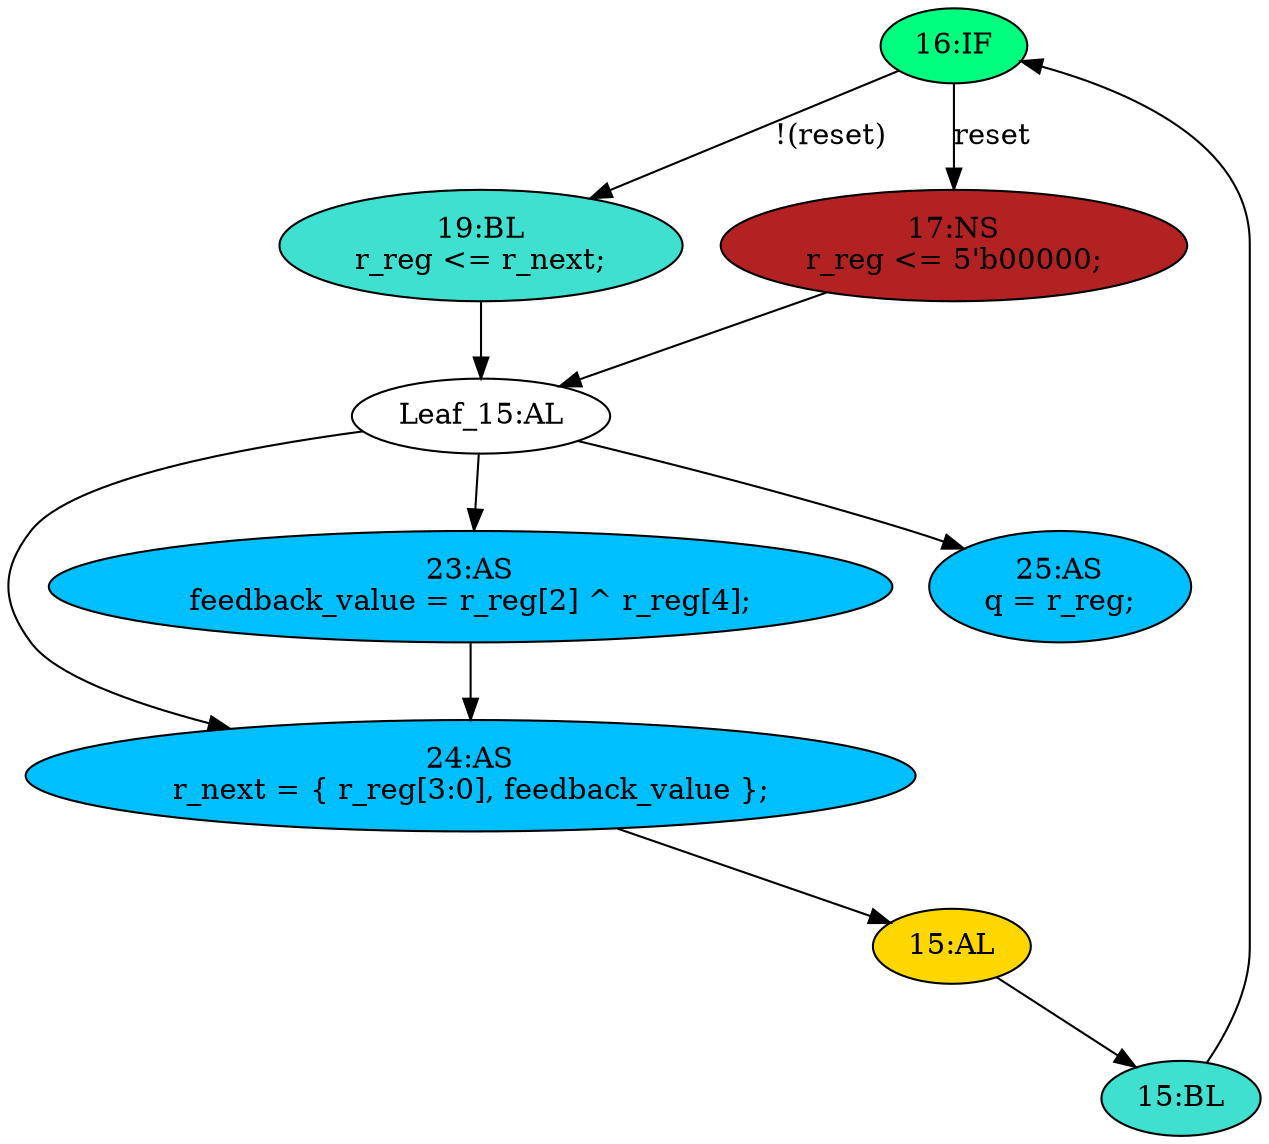 strict digraph "compose( ,  )" {
	node [label="\N"];
	"16:IF"	[ast="<pyverilog.vparser.ast.IfStatement object at 0x7f4d12ea3ed0>",
		fillcolor=springgreen,
		label="16:IF",
		statements="[]",
		style=filled,
		typ=IfStatement];
	"19:BL"	[ast="<pyverilog.vparser.ast.Block object at 0x7f4d12ea3210>",
		fillcolor=turquoise,
		label="19:BL
r_reg <= r_next;",
		statements="[<pyverilog.vparser.ast.NonblockingSubstitution object at 0x7f4d12e4e4d0>]",
		style=filled,
		typ=Block];
	"16:IF" -> "19:BL"	[cond="['reset']",
		label="!(reset)",
		lineno=16];
	"17:NS"	[ast="<pyverilog.vparser.ast.NonblockingSubstitution object at 0x7f4d12ea3890>",
		fillcolor=firebrick,
		label="17:NS
r_reg <= 5'b00000;",
		statements="[<pyverilog.vparser.ast.NonblockingSubstitution object at 0x7f4d12ea3890>]",
		style=filled,
		typ=NonblockingSubstitution];
	"16:IF" -> "17:NS"	[cond="['reset']",
		label=reset,
		lineno=16];
	"15:AL"	[ast="<pyverilog.vparser.ast.Always object at 0x7f4d12ea3d10>",
		clk_sens=True,
		fillcolor=gold,
		label="15:AL",
		sens="['clk', 'reset']",
		statements="[]",
		style=filled,
		typ=Always,
		use_var="['reset', 'r_next']"];
	"15:BL"	[ast="<pyverilog.vparser.ast.Block object at 0x7f4d12ea33d0>",
		fillcolor=turquoise,
		label="15:BL",
		statements="[]",
		style=filled,
		typ=Block];
	"15:AL" -> "15:BL"	[cond="[]",
		lineno=None];
	"Leaf_15:AL"	[def_var="['r_reg']",
		label="Leaf_15:AL"];
	"19:BL" -> "Leaf_15:AL"	[cond="[]",
		lineno=None];
	"15:BL" -> "16:IF"	[cond="[]",
		lineno=None];
	"24:AS"	[ast="<pyverilog.vparser.ast.Assign object at 0x7f4d12ea6350>",
		def_var="['r_next']",
		fillcolor=deepskyblue,
		label="24:AS
r_next = { r_reg[3:0], feedback_value };",
		statements="[]",
		style=filled,
		typ=Assign,
		use_var="['r_reg', 'feedback_value']"];
	"Leaf_15:AL" -> "24:AS";
	"23:AS"	[ast="<pyverilog.vparser.ast.Assign object at 0x7f4d12ebd4d0>",
		def_var="['feedback_value']",
		fillcolor=deepskyblue,
		label="23:AS
feedback_value = r_reg[2] ^ r_reg[4];",
		statements="[]",
		style=filled,
		typ=Assign,
		use_var="['r_reg', 'r_reg']"];
	"Leaf_15:AL" -> "23:AS";
	"25:AS"	[ast="<pyverilog.vparser.ast.Assign object at 0x7f4d132c1610>",
		def_var="['q']",
		fillcolor=deepskyblue,
		label="25:AS
q = r_reg;",
		statements="[]",
		style=filled,
		typ=Assign,
		use_var="['r_reg']"];
	"Leaf_15:AL" -> "25:AS";
	"24:AS" -> "15:AL";
	"23:AS" -> "24:AS";
	"17:NS" -> "Leaf_15:AL"	[cond="[]",
		lineno=None];
}
